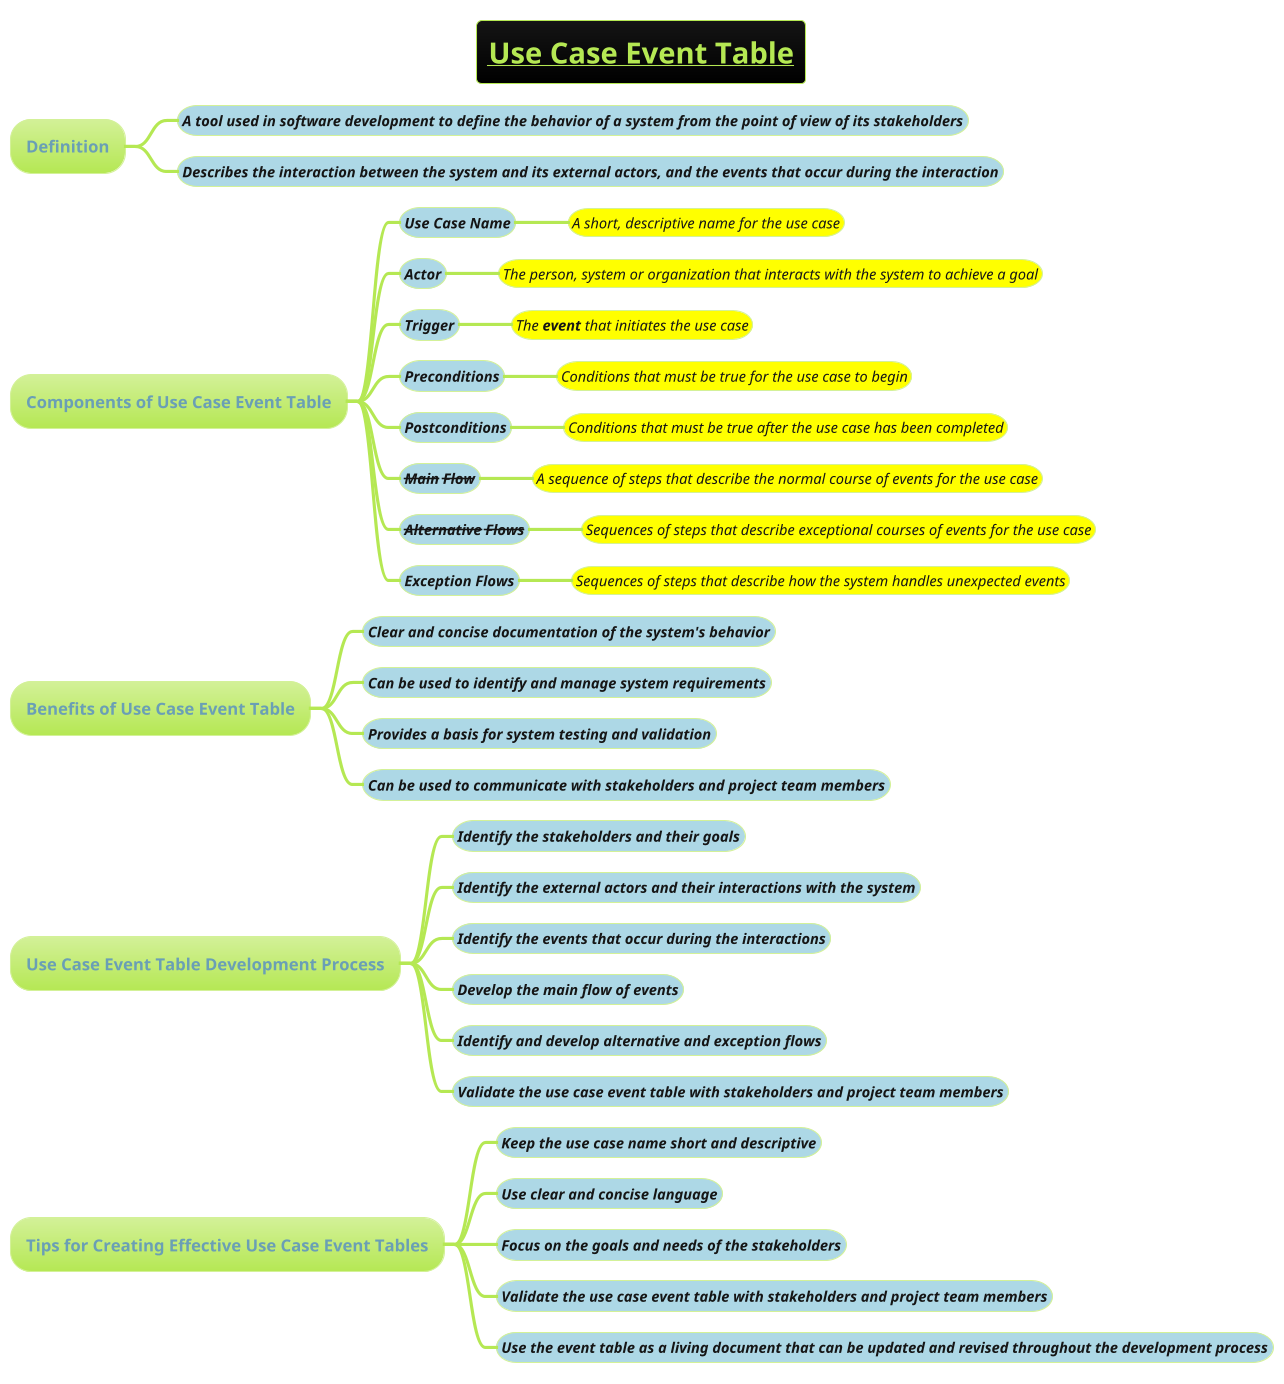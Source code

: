 @startmindmap
title =__Use Case Event Table__
!theme hacker


* Definition
**[#lightblue] <i><size:14>A tool used in software development to define the behavior of a system from the point of view of its stakeholders
**[#lightblue] <i><size:14>Describes the interaction between the system and its external actors, and the events that occur during the interaction

* Components of Use Case Event Table
**[#lightblue] <i><size:14>Use Case Name
***[#yellow] <i><size:14>A short, descriptive name for the use case
**[#lightblue] <i><size:14>Actor
***[#yellow] <i><size:14>The person, system or organization that interacts with the system to achieve a goal
**[#lightblue] <i><size:14>Trigger
***[#yellow] <i><size:14>The **event** that initiates the use case
**[#lightblue] <i><size:14>Preconditions
***[#yellow] <i><size:14>Conditions that must be true for the use case to begin
**[#lightblue] <i><size:14>Postconditions
***[#yellow] <i><size:14>Conditions that must be true after the use case has been completed
**[#lightblue] <i><size:14>--Main-- --Flow--
***[#yellow] <i><size:14>A sequence of steps that describe the normal course of events for the use case
**[#lightblue] <i><size:14>--Alternative-- --Flows--
***[#yellow] <i><size:14>Sequences of steps that describe exceptional courses of events for the use case
**[#lightblue] <i><size:14>**Exception Flows**
***[#yellow] <i><size:14>Sequences of steps that describe how the system handles unexpected events

* Benefits of Use Case Event Table
**[#lightblue] <i><size:14>Clear and concise documentation of the system's behavior
**[#lightblue] <i><size:14>Can be used to identify and manage system requirements
**[#lightblue] <i><size:14>Provides a basis for system testing and validation
**[#lightblue] <i><size:14>Can be used to communicate with stakeholders and project team members

* Use Case Event Table Development Process
**[#lightblue] <i><size:14>Identify the stakeholders and their goals
**[#lightblue] <i><size:14>Identify the external actors and their interactions with the system
**[#lightblue] <i><size:14>Identify the events that occur during the interactions
**[#lightblue] <i><size:14>Develop the main flow of events
**[#lightblue] <i><size:14>Identify and develop alternative and exception flows
**[#lightblue] <i><size:14>Validate the use case event table with stakeholders and project team members

* Tips for Creating Effective Use Case Event Tables
**[#lightblue] <i><size:14>Keep the use case name short and descriptive
**[#lightblue] <i><size:14>Use clear and concise language
**[#lightblue] <i><size:14>Focus on the goals and needs of the stakeholders
**[#lightblue] <i><size:14>Validate the use case event table with stakeholders and project team members
**[#lightblue] <i><size:14>Use the event table as a living document that can be updated and revised throughout the development process
@endmindmap
